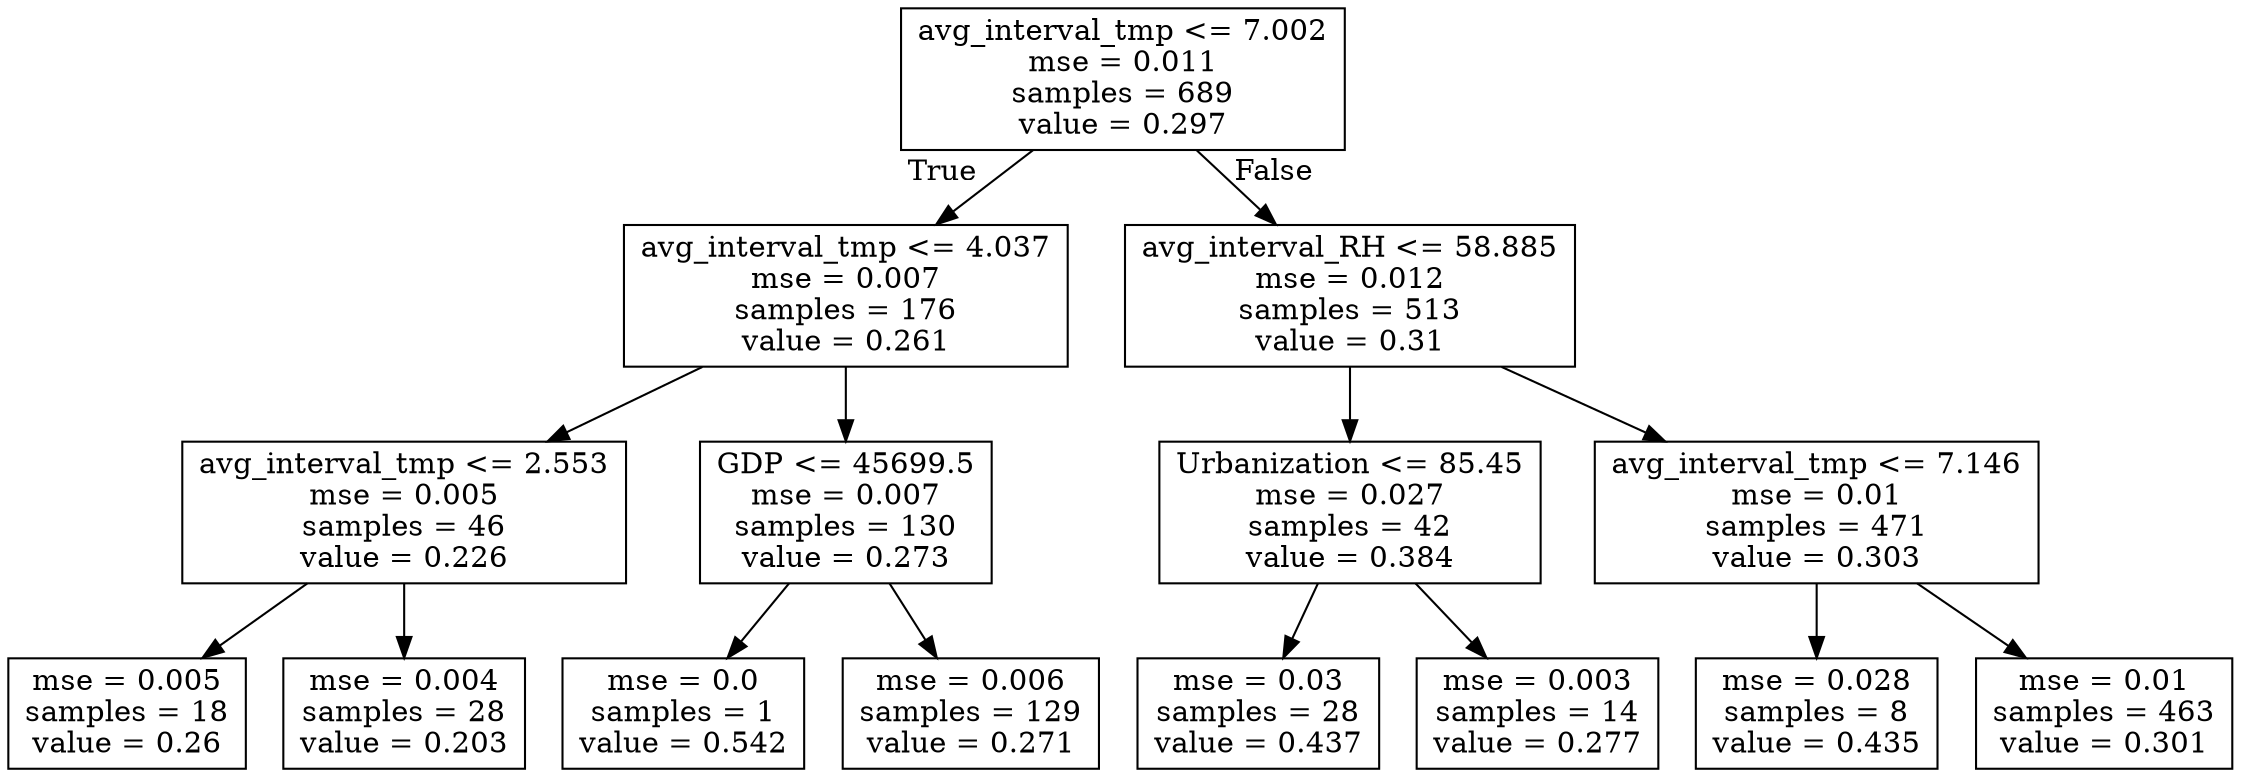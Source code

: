 digraph Tree {
node [shape=box] ;
0 [label="avg_interval_tmp <= 7.002\nmse = 0.011\nsamples = 689\nvalue = 0.297"] ;
1 [label="avg_interval_tmp <= 4.037\nmse = 0.007\nsamples = 176\nvalue = 0.261"] ;
0 -> 1 [labeldistance=2.5, labelangle=45, headlabel="True"] ;
2 [label="avg_interval_tmp <= 2.553\nmse = 0.005\nsamples = 46\nvalue = 0.226"] ;
1 -> 2 ;
3 [label="mse = 0.005\nsamples = 18\nvalue = 0.26"] ;
2 -> 3 ;
4 [label="mse = 0.004\nsamples = 28\nvalue = 0.203"] ;
2 -> 4 ;
5 [label="GDP <= 45699.5\nmse = 0.007\nsamples = 130\nvalue = 0.273"] ;
1 -> 5 ;
6 [label="mse = 0.0\nsamples = 1\nvalue = 0.542"] ;
5 -> 6 ;
7 [label="mse = 0.006\nsamples = 129\nvalue = 0.271"] ;
5 -> 7 ;
8 [label="avg_interval_RH <= 58.885\nmse = 0.012\nsamples = 513\nvalue = 0.31"] ;
0 -> 8 [labeldistance=2.5, labelangle=-45, headlabel="False"] ;
9 [label="Urbanization <= 85.45\nmse = 0.027\nsamples = 42\nvalue = 0.384"] ;
8 -> 9 ;
10 [label="mse = 0.03\nsamples = 28\nvalue = 0.437"] ;
9 -> 10 ;
11 [label="mse = 0.003\nsamples = 14\nvalue = 0.277"] ;
9 -> 11 ;
12 [label="avg_interval_tmp <= 7.146\nmse = 0.01\nsamples = 471\nvalue = 0.303"] ;
8 -> 12 ;
13 [label="mse = 0.028\nsamples = 8\nvalue = 0.435"] ;
12 -> 13 ;
14 [label="mse = 0.01\nsamples = 463\nvalue = 0.301"] ;
12 -> 14 ;
}